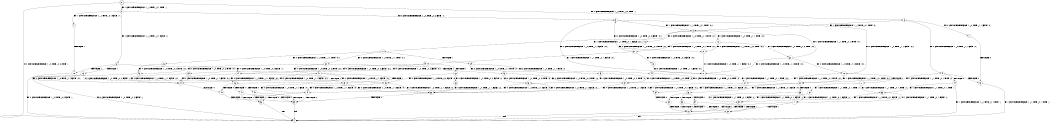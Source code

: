 digraph BCG {
size = "7, 10.5";
center = TRUE;
node [shape = circle];
0 [peripheries = 2];
0 -> 1 [label = "EX !0 !ATOMIC_EXCH_BRANCH (1, +0, TRUE, +0, 2, TRUE) !::"];
0 -> 2 [label = "EX !1 !ATOMIC_EXCH_BRANCH (1, +1, TRUE, +0, 1, TRUE) !::"];
0 -> 3 [label = "EX !0 !ATOMIC_EXCH_BRANCH (1, +0, TRUE, +0, 2, TRUE) !::"];
2 -> 4 [label = "EX !1 !ATOMIC_EXCH_BRANCH (1, +1, TRUE, +0, 1, FALSE) !:1:"];
2 -> 5 [label = "EX !0 !ATOMIC_EXCH_BRANCH (1, +0, TRUE, +0, 2, FALSE) !:1:"];
2 -> 6 [label = "EX !1 !ATOMIC_EXCH_BRANCH (1, +1, TRUE, +0, 1, FALSE) !:1:"];
3 -> 7 [label = "EX !0 !ATOMIC_EXCH_BRANCH (1, +0, TRUE, +1, 1, FALSE) !:0:"];
3 -> 8 [label = "EX !1 !ATOMIC_EXCH_BRANCH (1, +1, TRUE, +0, 1, TRUE) !:0:"];
3 -> 9 [label = "EX !0 !ATOMIC_EXCH_BRANCH (1, +0, TRUE, +1, 1, FALSE) !:0:"];
4 -> 10 [label = "TERMINATE !1"];
5 -> 11 [label = "EX !0 !ATOMIC_EXCH_BRANCH (1, +0, TRUE, +1, 1, FALSE) !:0:1:"];
5 -> 8 [label = "EX !1 !ATOMIC_EXCH_BRANCH (1, +1, TRUE, +0, 1, TRUE) !:0:1:"];
5 -> 12 [label = "EX !0 !ATOMIC_EXCH_BRANCH (1, +0, TRUE, +1, 1, FALSE) !:0:1:"];
6 -> 10 [label = "TERMINATE !1"];
6 -> 13 [label = "TERMINATE !1"];
6 -> 14 [label = "EX !0 !ATOMIC_EXCH_BRANCH (1, +0, TRUE, +0, 2, FALSE) !:1:"];
7 -> 15 [label = "TERMINATE !0"];
8 -> 16 [label = "EX !0 !ATOMIC_EXCH_BRANCH (1, +0, TRUE, +1, 1, TRUE) !:0:1:"];
8 -> 17 [label = "EX !1 !ATOMIC_EXCH_BRANCH (1, +1, TRUE, +0, 1, FALSE) !:0:1:"];
8 -> 18 [label = "EX !0 !ATOMIC_EXCH_BRANCH (1, +0, TRUE, +1, 1, TRUE) !:0:1:"];
9 -> 15 [label = "TERMINATE !0"];
9 -> 19 [label = "TERMINATE !0"];
9 -> 20 [label = "EX !1 !ATOMIC_EXCH_BRANCH (1, +1, TRUE, +0, 1, TRUE) !:0:"];
10 -> 1 [label = "EX !0 !ATOMIC_EXCH_BRANCH (1, +0, TRUE, +0, 2, FALSE) !::"];
11 -> 21 [label = "EX !1 !ATOMIC_EXCH_BRANCH (1, +1, TRUE, +0, 1, TRUE) !:0:1:"];
12 -> 21 [label = "EX !1 !ATOMIC_EXCH_BRANCH (1, +1, TRUE, +0, 1, TRUE) !:0:1:"];
12 -> 22 [label = "TERMINATE !0"];
12 -> 20 [label = "EX !1 !ATOMIC_EXCH_BRANCH (1, +1, TRUE, +0, 1, TRUE) !:0:1:"];
13 -> 1 [label = "EX !0 !ATOMIC_EXCH_BRANCH (1, +0, TRUE, +0, 2, FALSE) !::"];
13 -> 23 [label = "EX !0 !ATOMIC_EXCH_BRANCH (1, +0, TRUE, +0, 2, FALSE) !::"];
14 -> 24 [label = "EX !0 !ATOMIC_EXCH_BRANCH (1, +0, TRUE, +1, 1, FALSE) !:0:1:"];
14 -> 25 [label = "TERMINATE !1"];
14 -> 26 [label = "EX !0 !ATOMIC_EXCH_BRANCH (1, +0, TRUE, +1, 1, FALSE) !:0:1:"];
15 -> 1 [label = "EX !1 !ATOMIC_EXCH_BRANCH (1, +1, TRUE, +0, 1, TRUE) !::"];
16 -> 27 [label = "EX !0 !ATOMIC_EXCH_BRANCH (1, +0, TRUE, +0, 2, TRUE) !:0:1:"];
17 -> 28 [label = "EX !0 !ATOMIC_EXCH_BRANCH (1, +0, TRUE, +1, 1, TRUE) !:0:1:"];
17 -> 29 [label = "TERMINATE !1"];
17 -> 30 [label = "EX !0 !ATOMIC_EXCH_BRANCH (1, +0, TRUE, +1, 1, TRUE) !:0:1:"];
18 -> 27 [label = "EX !0 !ATOMIC_EXCH_BRANCH (1, +0, TRUE, +0, 2, TRUE) !:0:1:"];
18 -> 31 [label = "EX !1 !ATOMIC_EXCH_BRANCH (1, +1, TRUE, +0, 1, TRUE) !:0:1:"];
18 -> 32 [label = "EX !0 !ATOMIC_EXCH_BRANCH (1, +0, TRUE, +0, 2, TRUE) !:0:1:"];
19 -> 1 [label = "EX !1 !ATOMIC_EXCH_BRANCH (1, +1, TRUE, +0, 1, TRUE) !::"];
19 -> 33 [label = "EX !1 !ATOMIC_EXCH_BRANCH (1, +1, TRUE, +0, 1, TRUE) !::"];
20 -> 34 [label = "EX !1 !ATOMIC_EXCH_BRANCH (1, +1, TRUE, +0, 1, FALSE) !:0:1:"];
20 -> 35 [label = "TERMINATE !0"];
20 -> 36 [label = "EX !1 !ATOMIC_EXCH_BRANCH (1, +1, TRUE, +0, 1, FALSE) !:0:1:"];
21 -> 34 [label = "EX !1 !ATOMIC_EXCH_BRANCH (1, +1, TRUE, +0, 1, FALSE) !:0:1:"];
22 -> 37 [label = "EX !1 !ATOMIC_EXCH_BRANCH (1, +1, TRUE, +0, 1, TRUE) !:1:"];
22 -> 33 [label = "EX !1 !ATOMIC_EXCH_BRANCH (1, +1, TRUE, +0, 1, TRUE) !:1:"];
23 -> 38 [label = "EX !0 !ATOMIC_EXCH_BRANCH (1, +0, TRUE, +1, 1, FALSE) !:0:"];
23 -> 39 [label = "EX !0 !ATOMIC_EXCH_BRANCH (1, +0, TRUE, +1, 1, FALSE) !:0:"];
24 -> 40 [label = "TERMINATE !0"];
25 -> 38 [label = "EX !0 !ATOMIC_EXCH_BRANCH (1, +0, TRUE, +1, 1, FALSE) !:0:"];
25 -> 39 [label = "EX !0 !ATOMIC_EXCH_BRANCH (1, +0, TRUE, +1, 1, FALSE) !:0:"];
26 -> 40 [label = "TERMINATE !0"];
26 -> 41 [label = "TERMINATE !1"];
26 -> 42 [label = "TERMINATE !0"];
27 -> 11 [label = "EX !0 !ATOMIC_EXCH_BRANCH (1, +0, TRUE, +1, 1, FALSE) !:0:1:"];
28 -> 43 [label = "EX !0 !ATOMIC_EXCH_BRANCH (1, +0, TRUE, +0, 2, TRUE) !:0:1:"];
29 -> 44 [label = "EX !0 !ATOMIC_EXCH_BRANCH (1, +0, TRUE, +1, 1, TRUE) !:0:"];
29 -> 45 [label = "EX !0 !ATOMIC_EXCH_BRANCH (1, +0, TRUE, +1, 1, TRUE) !:0:"];
30 -> 43 [label = "EX !0 !ATOMIC_EXCH_BRANCH (1, +0, TRUE, +0, 2, TRUE) !:0:1:"];
30 -> 46 [label = "TERMINATE !1"];
30 -> 47 [label = "EX !0 !ATOMIC_EXCH_BRANCH (1, +0, TRUE, +0, 2, TRUE) !:0:1:"];
31 -> 48 [label = "EX !0 !ATOMIC_EXCH_BRANCH (1, +0, TRUE, +0, 2, FALSE) !:0:1:"];
31 -> 49 [label = "EX !1 !ATOMIC_EXCH_BRANCH (1, +1, TRUE, +0, 1, FALSE) !:0:1:"];
31 -> 5 [label = "EX !0 !ATOMIC_EXCH_BRANCH (1, +0, TRUE, +0, 2, FALSE) !:0:1:"];
32 -> 11 [label = "EX !0 !ATOMIC_EXCH_BRANCH (1, +0, TRUE, +1, 1, FALSE) !:0:1:"];
32 -> 8 [label = "EX !1 !ATOMIC_EXCH_BRANCH (1, +1, TRUE, +0, 1, TRUE) !:0:1:"];
32 -> 12 [label = "EX !0 !ATOMIC_EXCH_BRANCH (1, +0, TRUE, +1, 1, FALSE) !:0:1:"];
33 -> 50 [label = "EX !1 !ATOMIC_EXCH_BRANCH (1, +1, TRUE, +0, 1, FALSE) !:1:"];
33 -> 51 [label = "EX !1 !ATOMIC_EXCH_BRANCH (1, +1, TRUE, +0, 1, FALSE) !:1:"];
34 -> 52 [label = "TERMINATE !0"];
35 -> 50 [label = "EX !1 !ATOMIC_EXCH_BRANCH (1, +1, TRUE, +0, 1, FALSE) !:1:"];
35 -> 51 [label = "EX !1 !ATOMIC_EXCH_BRANCH (1, +1, TRUE, +0, 1, FALSE) !:1:"];
36 -> 52 [label = "TERMINATE !0"];
36 -> 53 [label = "TERMINATE !1"];
36 -> 54 [label = "TERMINATE !0"];
37 -> 50 [label = "EX !1 !ATOMIC_EXCH_BRANCH (1, +1, TRUE, +0, 1, FALSE) !:1:"];
38 -> 55 [label = "TERMINATE !0"];
39 -> 55 [label = "TERMINATE !0"];
39 -> 56 [label = "TERMINATE !0"];
40 -> 55 [label = "TERMINATE !1"];
41 -> 55 [label = "TERMINATE !0"];
41 -> 56 [label = "TERMINATE !0"];
42 -> 55 [label = "TERMINATE !1"];
42 -> 56 [label = "TERMINATE !1"];
43 -> 24 [label = "EX !0 !ATOMIC_EXCH_BRANCH (1, +0, TRUE, +1, 1, FALSE) !:0:1:"];
44 -> 57 [label = "EX !0 !ATOMIC_EXCH_BRANCH (1, +0, TRUE, +0, 2, TRUE) !:0:"];
45 -> 57 [label = "EX !0 !ATOMIC_EXCH_BRANCH (1, +0, TRUE, +0, 2, TRUE) !:0:"];
45 -> 58 [label = "EX !0 !ATOMIC_EXCH_BRANCH (1, +0, TRUE, +0, 2, TRUE) !:0:"];
46 -> 57 [label = "EX !0 !ATOMIC_EXCH_BRANCH (1, +0, TRUE, +0, 2, TRUE) !:0:"];
46 -> 58 [label = "EX !0 !ATOMIC_EXCH_BRANCH (1, +0, TRUE, +0, 2, TRUE) !:0:"];
47 -> 24 [label = "EX !0 !ATOMIC_EXCH_BRANCH (1, +0, TRUE, +1, 1, FALSE) !:0:1:"];
47 -> 25 [label = "TERMINATE !1"];
47 -> 26 [label = "EX !0 !ATOMIC_EXCH_BRANCH (1, +0, TRUE, +1, 1, FALSE) !:0:1:"];
48 -> 11 [label = "EX !0 !ATOMIC_EXCH_BRANCH (1, +0, TRUE, +1, 1, FALSE) !:0:1:"];
49 -> 59 [label = "EX !0 !ATOMIC_EXCH_BRANCH (1, +0, TRUE, +0, 2, FALSE) !:0:1:"];
49 -> 60 [label = "TERMINATE !1"];
49 -> 14 [label = "EX !0 !ATOMIC_EXCH_BRANCH (1, +0, TRUE, +0, 2, FALSE) !:0:1:"];
50 -> 61 [label = "TERMINATE !1"];
51 -> 61 [label = "TERMINATE !1"];
51 -> 62 [label = "TERMINATE !1"];
52 -> 61 [label = "TERMINATE !1"];
53 -> 61 [label = "TERMINATE !0"];
53 -> 62 [label = "TERMINATE !0"];
54 -> 61 [label = "TERMINATE !1"];
54 -> 62 [label = "TERMINATE !1"];
55 -> 1 [label = "exit"];
56 -> 1 [label = "exit"];
57 -> 38 [label = "EX !0 !ATOMIC_EXCH_BRANCH (1, +0, TRUE, +1, 1, FALSE) !:0:"];
58 -> 38 [label = "EX !0 !ATOMIC_EXCH_BRANCH (1, +0, TRUE, +1, 1, FALSE) !:0:"];
58 -> 39 [label = "EX !0 !ATOMIC_EXCH_BRANCH (1, +0, TRUE, +1, 1, FALSE) !:0:"];
59 -> 24 [label = "EX !0 !ATOMIC_EXCH_BRANCH (1, +0, TRUE, +1, 1, FALSE) !:0:1:"];
60 -> 63 [label = "EX !0 !ATOMIC_EXCH_BRANCH (1, +0, TRUE, +0, 2, FALSE) !:0:"];
60 -> 23 [label = "EX !0 !ATOMIC_EXCH_BRANCH (1, +0, TRUE, +0, 2, FALSE) !:0:"];
61 -> 1 [label = "exit"];
62 -> 1 [label = "exit"];
63 -> 38 [label = "EX !0 !ATOMIC_EXCH_BRANCH (1, +0, TRUE, +1, 1, FALSE) !:0:"];
}
